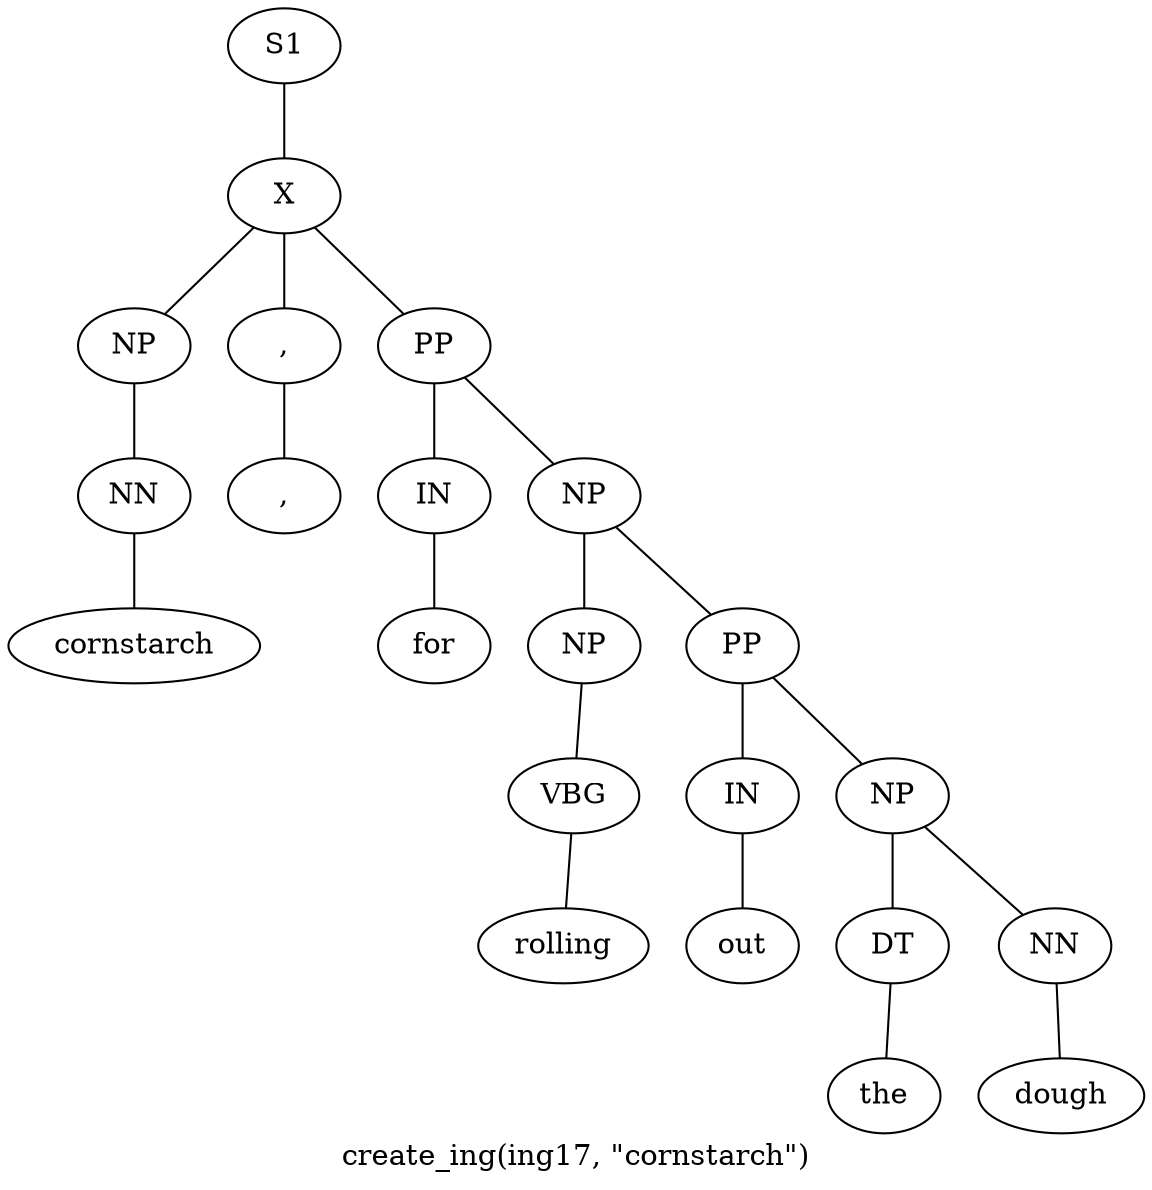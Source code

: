 graph SyntaxGraph {
	label = "create_ing(ing17, \"cornstarch\")";
	Node0 [label="S1"];
	Node1 [label="X"];
	Node2 [label="NP"];
	Node3 [label="NN"];
	Node4 [label="cornstarch"];
	Node5 [label=","];
	Node6 [label=","];
	Node7 [label="PP"];
	Node8 [label="IN"];
	Node9 [label="for"];
	Node10 [label="NP"];
	Node11 [label="NP"];
	Node12 [label="VBG"];
	Node13 [label="rolling"];
	Node14 [label="PP"];
	Node15 [label="IN"];
	Node16 [label="out"];
	Node17 [label="NP"];
	Node18 [label="DT"];
	Node19 [label="the"];
	Node20 [label="NN"];
	Node21 [label="dough"];

	Node0 -- Node1;
	Node1 -- Node2;
	Node1 -- Node5;
	Node1 -- Node7;
	Node2 -- Node3;
	Node3 -- Node4;
	Node5 -- Node6;
	Node7 -- Node8;
	Node7 -- Node10;
	Node8 -- Node9;
	Node10 -- Node11;
	Node10 -- Node14;
	Node11 -- Node12;
	Node12 -- Node13;
	Node14 -- Node15;
	Node14 -- Node17;
	Node15 -- Node16;
	Node17 -- Node18;
	Node17 -- Node20;
	Node18 -- Node19;
	Node20 -- Node21;
}
